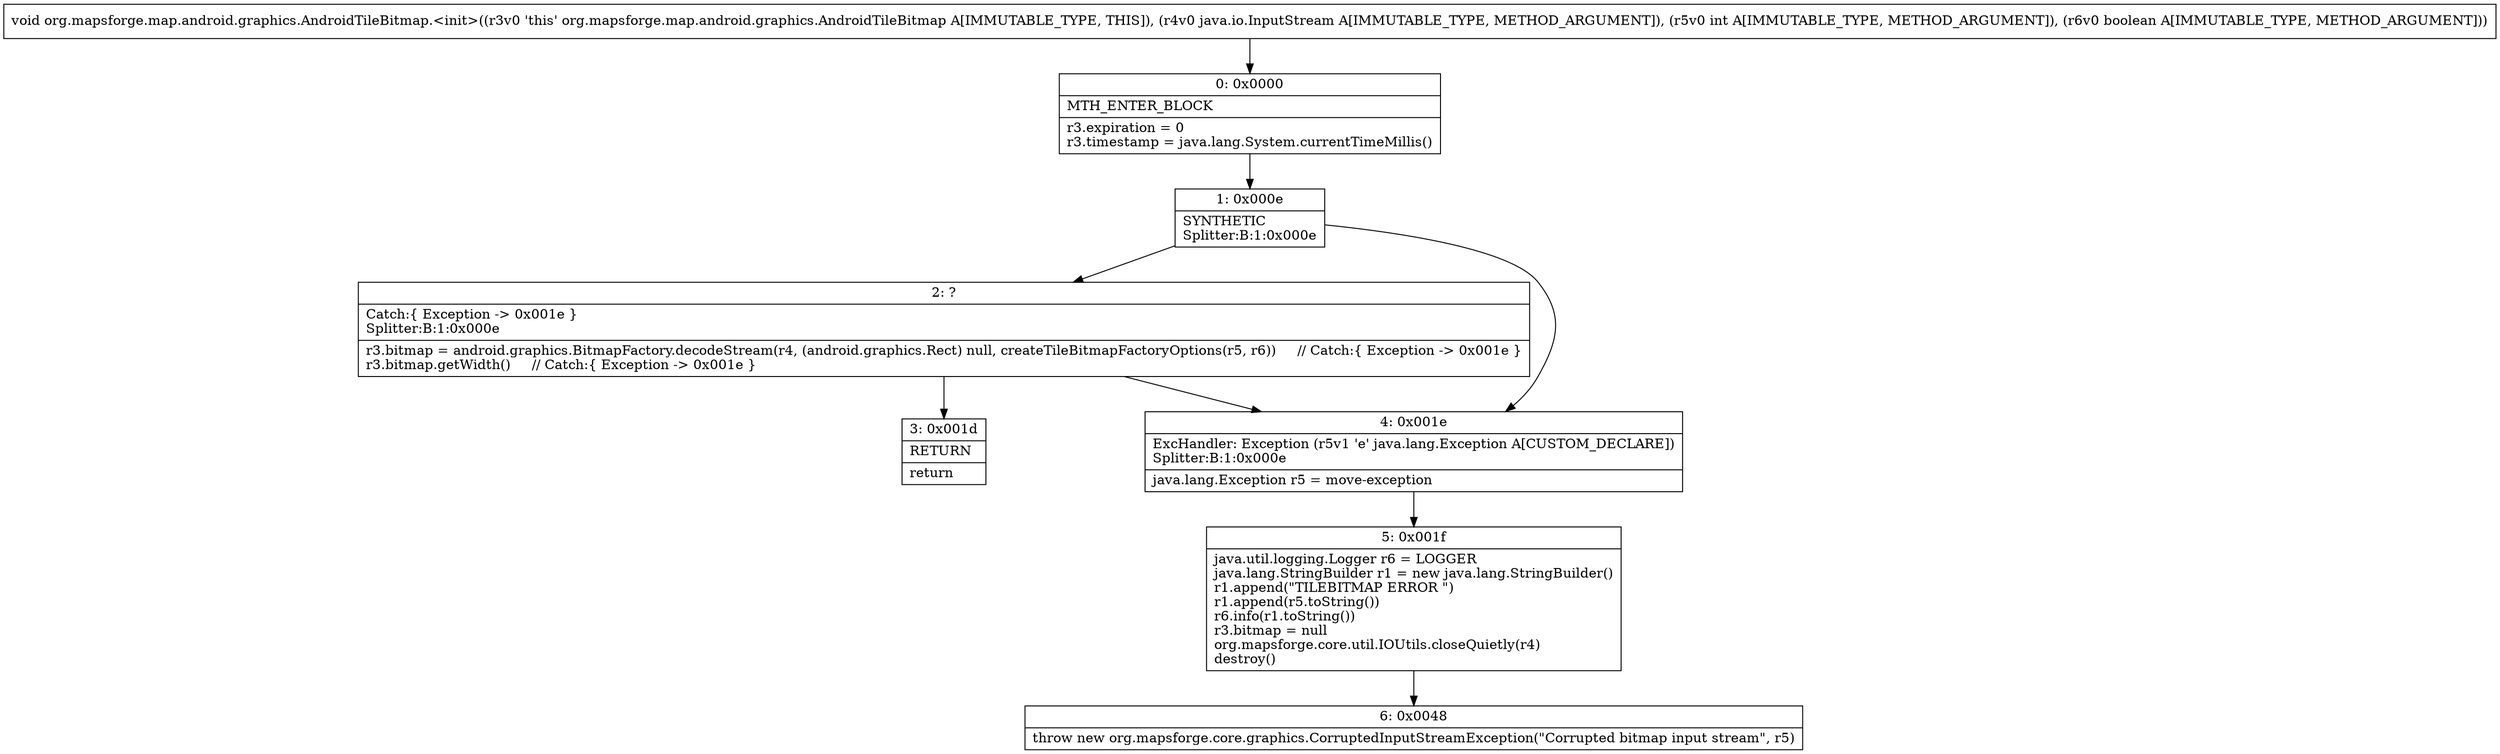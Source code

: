 digraph "CFG fororg.mapsforge.map.android.graphics.AndroidTileBitmap.\<init\>(Ljava\/io\/InputStream;IZ)V" {
Node_0 [shape=record,label="{0\:\ 0x0000|MTH_ENTER_BLOCK\l|r3.expiration = 0\lr3.timestamp = java.lang.System.currentTimeMillis()\l}"];
Node_1 [shape=record,label="{1\:\ 0x000e|SYNTHETIC\lSplitter:B:1:0x000e\l}"];
Node_2 [shape=record,label="{2\:\ ?|Catch:\{ Exception \-\> 0x001e \}\lSplitter:B:1:0x000e\l|r3.bitmap = android.graphics.BitmapFactory.decodeStream(r4, (android.graphics.Rect) null, createTileBitmapFactoryOptions(r5, r6))     \/\/ Catch:\{ Exception \-\> 0x001e \}\lr3.bitmap.getWidth()     \/\/ Catch:\{ Exception \-\> 0x001e \}\l}"];
Node_3 [shape=record,label="{3\:\ 0x001d|RETURN\l|return\l}"];
Node_4 [shape=record,label="{4\:\ 0x001e|ExcHandler: Exception (r5v1 'e' java.lang.Exception A[CUSTOM_DECLARE])\lSplitter:B:1:0x000e\l|java.lang.Exception r5 = move\-exception\l}"];
Node_5 [shape=record,label="{5\:\ 0x001f|java.util.logging.Logger r6 = LOGGER\ljava.lang.StringBuilder r1 = new java.lang.StringBuilder()\lr1.append(\"TILEBITMAP ERROR \")\lr1.append(r5.toString())\lr6.info(r1.toString())\lr3.bitmap = null\lorg.mapsforge.core.util.IOUtils.closeQuietly(r4)\ldestroy()\l}"];
Node_6 [shape=record,label="{6\:\ 0x0048|throw new org.mapsforge.core.graphics.CorruptedInputStreamException(\"Corrupted bitmap input stream\", r5)\l}"];
MethodNode[shape=record,label="{void org.mapsforge.map.android.graphics.AndroidTileBitmap.\<init\>((r3v0 'this' org.mapsforge.map.android.graphics.AndroidTileBitmap A[IMMUTABLE_TYPE, THIS]), (r4v0 java.io.InputStream A[IMMUTABLE_TYPE, METHOD_ARGUMENT]), (r5v0 int A[IMMUTABLE_TYPE, METHOD_ARGUMENT]), (r6v0 boolean A[IMMUTABLE_TYPE, METHOD_ARGUMENT])) }"];
MethodNode -> Node_0;
Node_0 -> Node_1;
Node_1 -> Node_2;
Node_1 -> Node_4;
Node_2 -> Node_3;
Node_2 -> Node_4;
Node_4 -> Node_5;
Node_5 -> Node_6;
}

